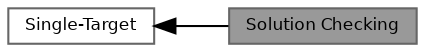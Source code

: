 digraph "Solution Checking"
{
 // LATEX_PDF_SIZE
  bgcolor="transparent";
  edge [fontname=Helvetica,fontsize=8,labelfontname=Helvetica,labelfontsize=8];
  node [fontname=Helvetica,fontsize=8,shape=box,height=0.2,width=0.4];
  rankdir=LR;
  Node2 [id="Node000002",label="Single-Target",height=0.2,width=0.4,color="grey40", fillcolor="white", style="filled",URL="$d5/d91/group__Single-Target.html",tooltip="Solvers which route to a single destination."];
  Node1 [id="Node000001",label="Solution Checking",height=0.2,width=0.4,color="gray40", fillcolor="grey60", style="filled", fontcolor="black",tooltip="Solvers for checking if a path to the target is possible."];
  Node2->Node1 [shape=plaintext, dir="back", style="solid"];
}
